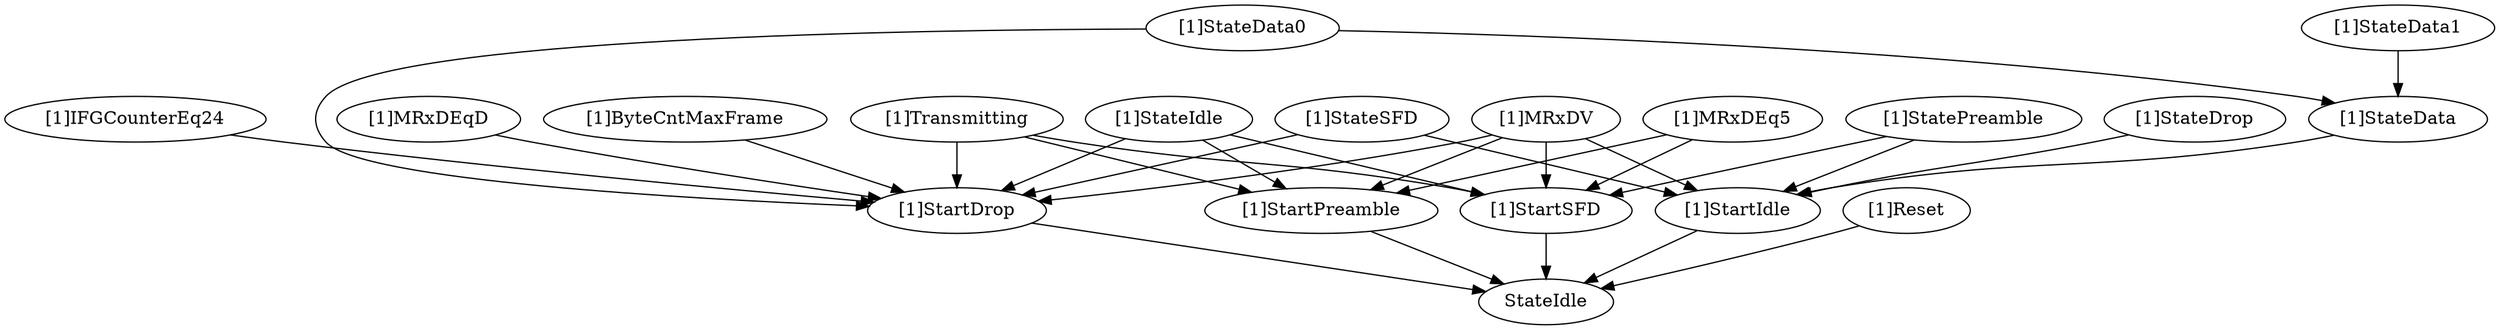 strict digraph "" {
	"[1]StartDrop"	 [complexity=3,
		importance=0.206101677539,
		rank=0.0687005591797];
	StateIdle	 [complexity=0,
		importance=0.0613850104829,
		rank=0.0];
	"[1]StartDrop" -> StateIdle;
	"[1]IFGCounterEq24"	 [complexity=12,
		importance=0.231101677539,
		rank=0.0192584731283];
	"[1]IFGCounterEq24" -> "[1]StartDrop";
	"[1]StartSFD"	 [complexity=3,
		importance=0.185797812551,
		rank=0.0619326041837];
	"[1]StartSFD" -> StateIdle;
	"[1]MRxDEq5"	 [complexity=9,
		importance=0.210797812551,
		rank=0.0234219791723];
	"[1]MRxDEq5" -> "[1]StartSFD";
	"[1]StartPreamble"	 [complexity=3,
		importance=0.170500988555,
		rank=0.0568336628518];
	"[1]MRxDEq5" -> "[1]StartPreamble";
	"[1]StatePreamble"	 [complexity=9,
		importance=0.246984396822,
		rank=0.027442710758];
	"[1]StatePreamble" -> "[1]StartSFD";
	"[1]StartIdle"	 [complexity=1,
		importance=0.162027037487,
		rank=0.162027037487];
	"[1]StatePreamble" -> "[1]StartIdle";
	"[1]Transmitting"	 [complexity=9,
		importance=0.210797812551,
		rank=0.0234219791723];
	"[1]Transmitting" -> "[1]StartDrop";
	"[1]Transmitting" -> "[1]StartSFD";
	"[1]Transmitting" -> "[1]StartPreamble";
	"[1]StateDrop"	 [complexity=7,
		importance=0.202047399608,
		rank=0.0288639142298];
	"[1]StateDrop" -> "[1]StartIdle";
	"[1]StateData"	 [complexity=7,
		importance=0.214112748965,
		rank=0.0305875355664];
	"[1]StateData" -> "[1]StartIdle";
	"[1]StateData0"	 [complexity=10,
		importance=0.279460944045,
		rank=0.0279460944045];
	"[1]StateData0" -> "[1]StartDrop";
	"[1]StateData0" -> "[1]StateData";
	"[1]StateIdle"	 [complexity=9,
		importance=0.247182823034,
		rank=0.0274647581149];
	"[1]StateIdle" -> "[1]StartDrop";
	"[1]StateIdle" -> "[1]StartSFD";
	"[1]StateIdle" -> "[1]StartPreamble";
	"[1]MRxDEqD"	 [complexity=12,
		importance=0.231101677539,
		rank=0.0192584731283];
	"[1]MRxDEqD" -> "[1]StartDrop";
	"[1]StartIdle" -> StateIdle;
	"[1]ByteCntMaxFrame"	 [complexity=12,
		importance=0.231101677539,
		rank=0.0192584731283];
	"[1]ByteCntMaxFrame" -> "[1]StartDrop";
	"[1]Reset"	 [complexity=1,
		importance=0.209155031449,
		rank=0.209155031449];
	"[1]Reset" -> StateIdle;
	"[1]StartPreamble" -> StateIdle;
	"[1]StateData1"	 [complexity=10,
		importance=0.278888768119,
		rank=0.0278888768119];
	"[1]StateData1" -> "[1]StateData";
	"[1]StateSFD"	 [complexity=7,
		importance=0.235281135417,
		rank=0.0336115907738];
	"[1]StateSFD" -> "[1]StartDrop";
	"[1]StateSFD" -> "[1]StartIdle";
	"[1]MRxDV"	 [complexity=9,
		importance=0.210797812551,
		rank=0.0234219791723];
	"[1]MRxDV" -> "[1]StartDrop";
	"[1]MRxDV" -> "[1]StartSFD";
	"[1]MRxDV" -> "[1]StartIdle";
	"[1]MRxDV" -> "[1]StartPreamble";
}
